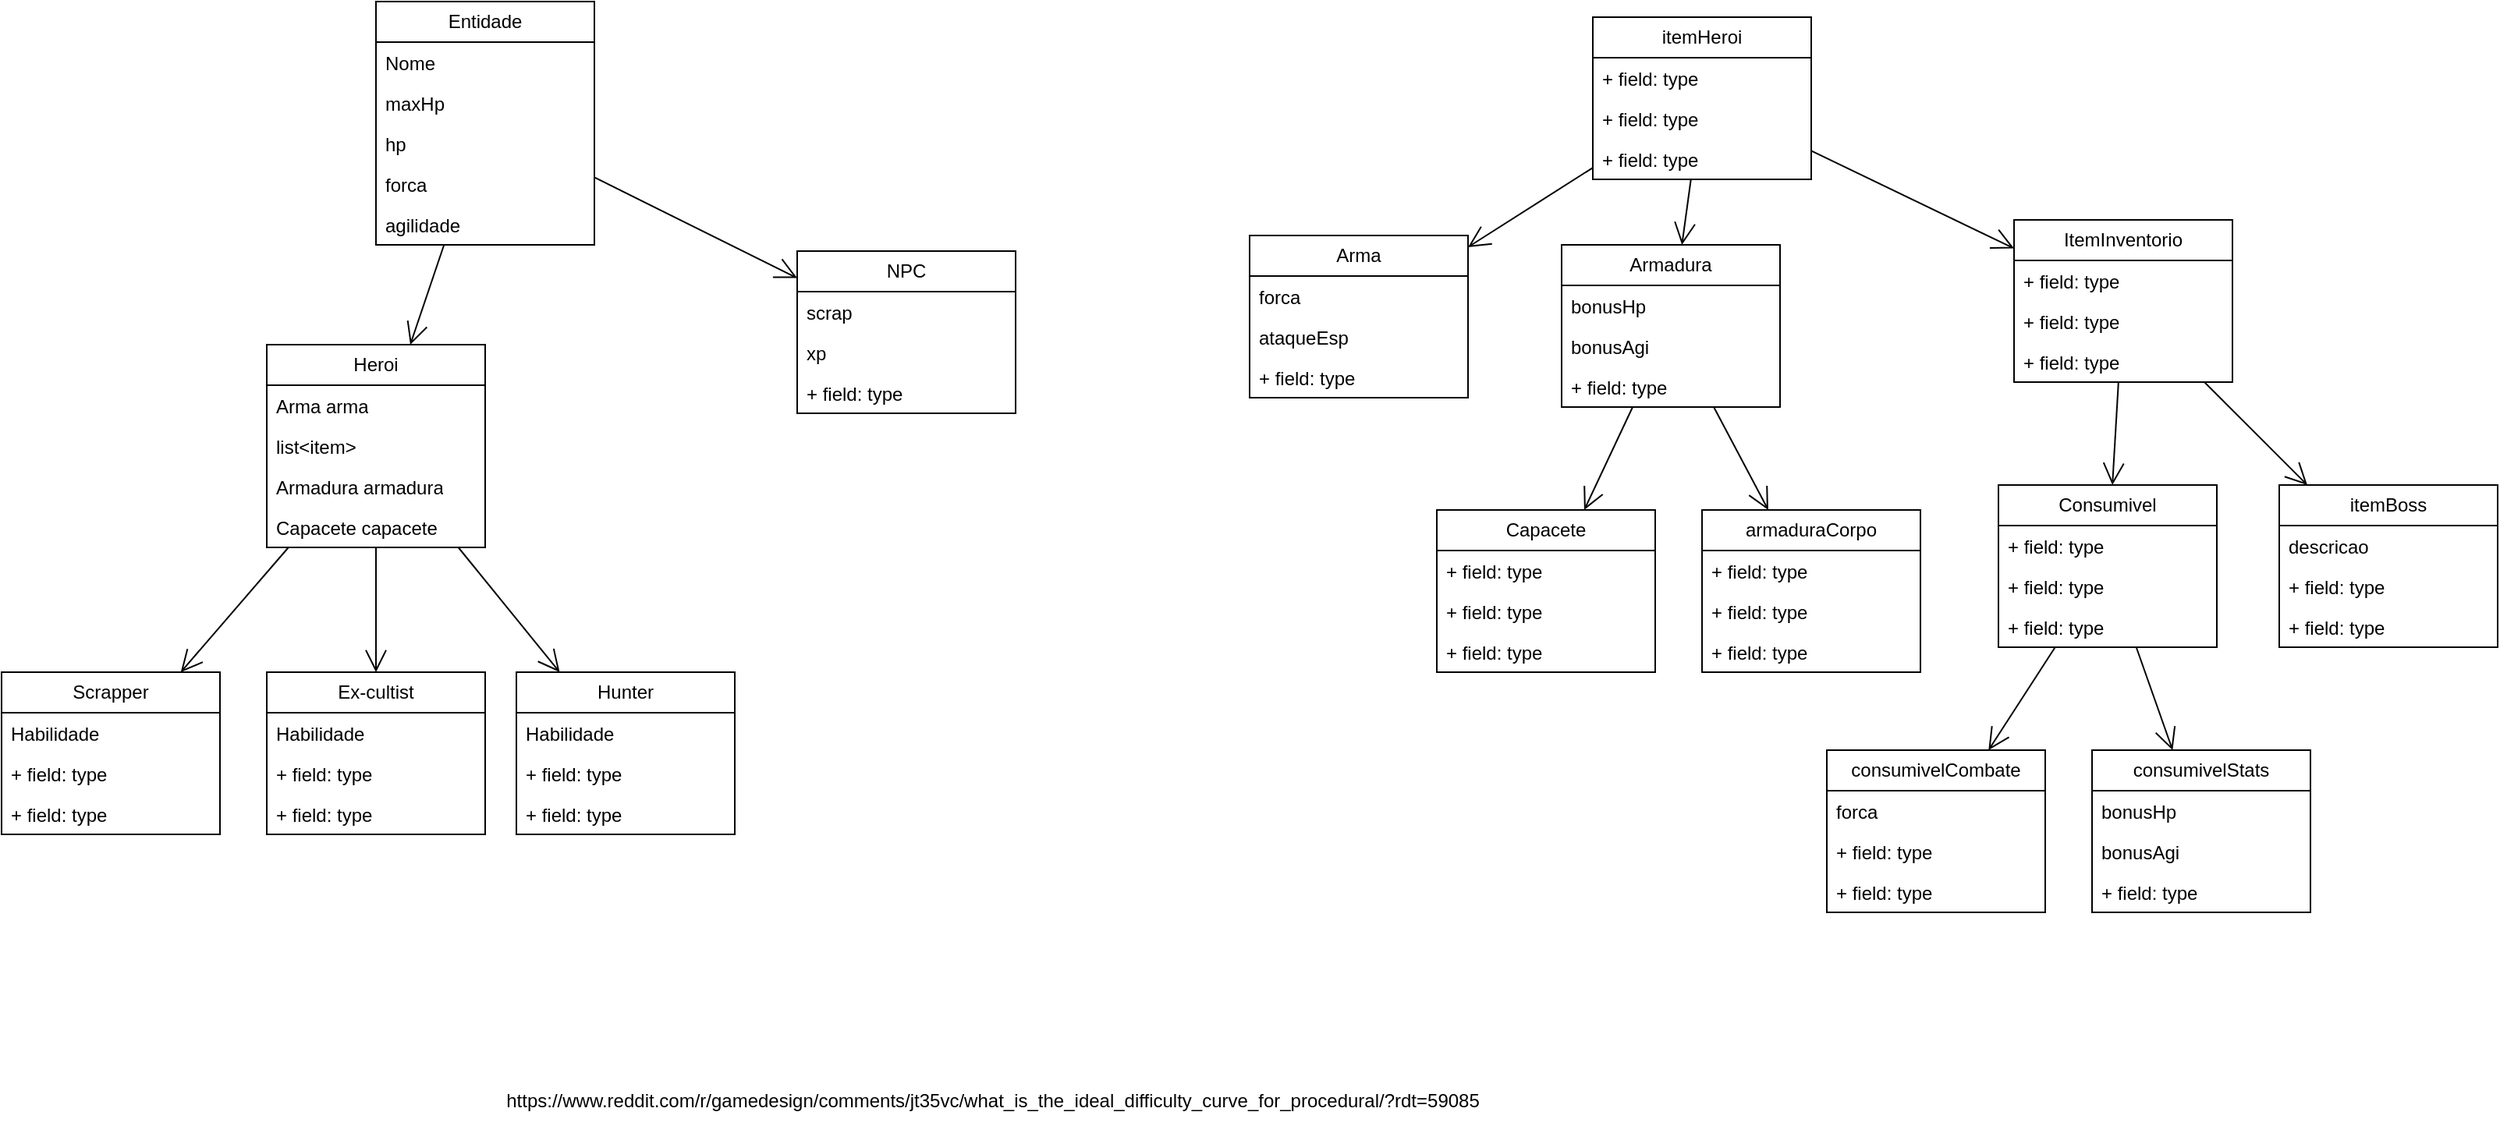 <mxfile version="26.0.7">
  <diagram name="Page-1" id="Ks4hUjTOmoQuLoW8zNVV">
    <mxGraphModel dx="1886" dy="828" grid="1" gridSize="10" guides="1" tooltips="1" connect="1" arrows="1" fold="1" page="1" pageScale="1" pageWidth="827" pageHeight="1169" math="0" shadow="0">
      <root>
        <mxCell id="0" />
        <mxCell id="1" parent="0" />
        <mxCell id="yv2bnirGz5RgoXfBu01a-6" value="Entidade" style="swimlane;fontStyle=0;childLayout=stackLayout;horizontal=1;startSize=26;fillColor=none;horizontalStack=0;resizeParent=1;resizeParentMax=0;resizeLast=0;collapsible=1;marginBottom=0;whiteSpace=wrap;html=1;" vertex="1" parent="1">
          <mxGeometry x="280" y="30" width="140" height="156" as="geometry" />
        </mxCell>
        <mxCell id="yv2bnirGz5RgoXfBu01a-7" value="Nome" style="text;strokeColor=none;fillColor=none;align=left;verticalAlign=top;spacingLeft=4;spacingRight=4;overflow=hidden;rotatable=0;points=[[0,0.5],[1,0.5]];portConstraint=eastwest;whiteSpace=wrap;html=1;" vertex="1" parent="yv2bnirGz5RgoXfBu01a-6">
          <mxGeometry y="26" width="140" height="26" as="geometry" />
        </mxCell>
        <mxCell id="yv2bnirGz5RgoXfBu01a-8" value="maxHp" style="text;strokeColor=none;fillColor=none;align=left;verticalAlign=top;spacingLeft=4;spacingRight=4;overflow=hidden;rotatable=0;points=[[0,0.5],[1,0.5]];portConstraint=eastwest;whiteSpace=wrap;html=1;" vertex="1" parent="yv2bnirGz5RgoXfBu01a-6">
          <mxGeometry y="52" width="140" height="26" as="geometry" />
        </mxCell>
        <mxCell id="yv2bnirGz5RgoXfBu01a-9" value="hp" style="text;strokeColor=none;fillColor=none;align=left;verticalAlign=top;spacingLeft=4;spacingRight=4;overflow=hidden;rotatable=0;points=[[0,0.5],[1,0.5]];portConstraint=eastwest;whiteSpace=wrap;html=1;" vertex="1" parent="yv2bnirGz5RgoXfBu01a-6">
          <mxGeometry y="78" width="140" height="26" as="geometry" />
        </mxCell>
        <mxCell id="yv2bnirGz5RgoXfBu01a-36" value="forca" style="text;strokeColor=none;fillColor=none;align=left;verticalAlign=top;spacingLeft=4;spacingRight=4;overflow=hidden;rotatable=0;points=[[0,0.5],[1,0.5]];portConstraint=eastwest;whiteSpace=wrap;html=1;" vertex="1" parent="yv2bnirGz5RgoXfBu01a-6">
          <mxGeometry y="104" width="140" height="26" as="geometry" />
        </mxCell>
        <mxCell id="yv2bnirGz5RgoXfBu01a-37" value="agilidade" style="text;strokeColor=none;fillColor=none;align=left;verticalAlign=top;spacingLeft=4;spacingRight=4;overflow=hidden;rotatable=0;points=[[0,0.5],[1,0.5]];portConstraint=eastwest;whiteSpace=wrap;html=1;" vertex="1" parent="yv2bnirGz5RgoXfBu01a-6">
          <mxGeometry y="130" width="140" height="26" as="geometry" />
        </mxCell>
        <mxCell id="yv2bnirGz5RgoXfBu01a-10" value="Heroi" style="swimlane;fontStyle=0;childLayout=stackLayout;horizontal=1;startSize=26;fillColor=none;horizontalStack=0;resizeParent=1;resizeParentMax=0;resizeLast=0;collapsible=1;marginBottom=0;whiteSpace=wrap;html=1;" vertex="1" parent="1">
          <mxGeometry x="210" y="250" width="140" height="130" as="geometry" />
        </mxCell>
        <mxCell id="yv2bnirGz5RgoXfBu01a-11" value="Arma arma" style="text;strokeColor=none;fillColor=none;align=left;verticalAlign=top;spacingLeft=4;spacingRight=4;overflow=hidden;rotatable=0;points=[[0,0.5],[1,0.5]];portConstraint=eastwest;whiteSpace=wrap;html=1;" vertex="1" parent="yv2bnirGz5RgoXfBu01a-10">
          <mxGeometry y="26" width="140" height="26" as="geometry" />
        </mxCell>
        <mxCell id="yv2bnirGz5RgoXfBu01a-12" value="list&amp;lt;item&amp;gt;" style="text;strokeColor=none;fillColor=none;align=left;verticalAlign=top;spacingLeft=4;spacingRight=4;overflow=hidden;rotatable=0;points=[[0,0.5],[1,0.5]];portConstraint=eastwest;whiteSpace=wrap;html=1;" vertex="1" parent="yv2bnirGz5RgoXfBu01a-10">
          <mxGeometry y="52" width="140" height="26" as="geometry" />
        </mxCell>
        <mxCell id="yv2bnirGz5RgoXfBu01a-13" value="Armadura armadura" style="text;strokeColor=none;fillColor=none;align=left;verticalAlign=top;spacingLeft=4;spacingRight=4;overflow=hidden;rotatable=0;points=[[0,0.5],[1,0.5]];portConstraint=eastwest;whiteSpace=wrap;html=1;" vertex="1" parent="yv2bnirGz5RgoXfBu01a-10">
          <mxGeometry y="78" width="140" height="26" as="geometry" />
        </mxCell>
        <mxCell id="yv2bnirGz5RgoXfBu01a-42" value="Capacete capacete" style="text;strokeColor=none;fillColor=none;align=left;verticalAlign=top;spacingLeft=4;spacingRight=4;overflow=hidden;rotatable=0;points=[[0,0.5],[1,0.5]];portConstraint=eastwest;whiteSpace=wrap;html=1;" vertex="1" parent="yv2bnirGz5RgoXfBu01a-10">
          <mxGeometry y="104" width="140" height="26" as="geometry" />
        </mxCell>
        <mxCell id="yv2bnirGz5RgoXfBu01a-14" value="NPC" style="swimlane;fontStyle=0;childLayout=stackLayout;horizontal=1;startSize=26;fillColor=none;horizontalStack=0;resizeParent=1;resizeParentMax=0;resizeLast=0;collapsible=1;marginBottom=0;whiteSpace=wrap;html=1;" vertex="1" parent="1">
          <mxGeometry x="550" y="190" width="140" height="104" as="geometry" />
        </mxCell>
        <mxCell id="yv2bnirGz5RgoXfBu01a-15" value="scrap" style="text;strokeColor=none;fillColor=none;align=left;verticalAlign=top;spacingLeft=4;spacingRight=4;overflow=hidden;rotatable=0;points=[[0,0.5],[1,0.5]];portConstraint=eastwest;whiteSpace=wrap;html=1;" vertex="1" parent="yv2bnirGz5RgoXfBu01a-14">
          <mxGeometry y="26" width="140" height="26" as="geometry" />
        </mxCell>
        <mxCell id="yv2bnirGz5RgoXfBu01a-16" value="xp" style="text;strokeColor=none;fillColor=none;align=left;verticalAlign=top;spacingLeft=4;spacingRight=4;overflow=hidden;rotatable=0;points=[[0,0.5],[1,0.5]];portConstraint=eastwest;whiteSpace=wrap;html=1;" vertex="1" parent="yv2bnirGz5RgoXfBu01a-14">
          <mxGeometry y="52" width="140" height="26" as="geometry" />
        </mxCell>
        <mxCell id="yv2bnirGz5RgoXfBu01a-17" value="+ field: type" style="text;strokeColor=none;fillColor=none;align=left;verticalAlign=top;spacingLeft=4;spacingRight=4;overflow=hidden;rotatable=0;points=[[0,0.5],[1,0.5]];portConstraint=eastwest;whiteSpace=wrap;html=1;" vertex="1" parent="yv2bnirGz5RgoXfBu01a-14">
          <mxGeometry y="78" width="140" height="26" as="geometry" />
        </mxCell>
        <mxCell id="yv2bnirGz5RgoXfBu01a-19" value="" style="endArrow=open;endFill=1;endSize=12;html=1;rounded=0;" edge="1" parent="1" source="yv2bnirGz5RgoXfBu01a-6" target="yv2bnirGz5RgoXfBu01a-10">
          <mxGeometry width="160" relative="1" as="geometry">
            <mxPoint x="330" y="380" as="sourcePoint" />
            <mxPoint x="490" y="380" as="targetPoint" />
          </mxGeometry>
        </mxCell>
        <mxCell id="yv2bnirGz5RgoXfBu01a-20" value="" style="endArrow=open;endFill=1;endSize=12;html=1;rounded=0;" edge="1" parent="1" source="yv2bnirGz5RgoXfBu01a-6" target="yv2bnirGz5RgoXfBu01a-14">
          <mxGeometry width="160" relative="1" as="geometry">
            <mxPoint x="309" y="154" as="sourcePoint" />
            <mxPoint x="235" y="240" as="targetPoint" />
          </mxGeometry>
        </mxCell>
        <mxCell id="yv2bnirGz5RgoXfBu01a-21" value="Scrapper" style="swimlane;fontStyle=0;childLayout=stackLayout;horizontal=1;startSize=26;fillColor=none;horizontalStack=0;resizeParent=1;resizeParentMax=0;resizeLast=0;collapsible=1;marginBottom=0;whiteSpace=wrap;html=1;" vertex="1" parent="1">
          <mxGeometry x="40" y="460" width="140" height="104" as="geometry" />
        </mxCell>
        <mxCell id="yv2bnirGz5RgoXfBu01a-22" value="Habilidade" style="text;strokeColor=none;fillColor=none;align=left;verticalAlign=top;spacingLeft=4;spacingRight=4;overflow=hidden;rotatable=0;points=[[0,0.5],[1,0.5]];portConstraint=eastwest;whiteSpace=wrap;html=1;" vertex="1" parent="yv2bnirGz5RgoXfBu01a-21">
          <mxGeometry y="26" width="140" height="26" as="geometry" />
        </mxCell>
        <mxCell id="yv2bnirGz5RgoXfBu01a-23" value="+ field: type" style="text;strokeColor=none;fillColor=none;align=left;verticalAlign=top;spacingLeft=4;spacingRight=4;overflow=hidden;rotatable=0;points=[[0,0.5],[1,0.5]];portConstraint=eastwest;whiteSpace=wrap;html=1;" vertex="1" parent="yv2bnirGz5RgoXfBu01a-21">
          <mxGeometry y="52" width="140" height="26" as="geometry" />
        </mxCell>
        <mxCell id="yv2bnirGz5RgoXfBu01a-24" value="+ field: type" style="text;strokeColor=none;fillColor=none;align=left;verticalAlign=top;spacingLeft=4;spacingRight=4;overflow=hidden;rotatable=0;points=[[0,0.5],[1,0.5]];portConstraint=eastwest;whiteSpace=wrap;html=1;" vertex="1" parent="yv2bnirGz5RgoXfBu01a-21">
          <mxGeometry y="78" width="140" height="26" as="geometry" />
        </mxCell>
        <mxCell id="yv2bnirGz5RgoXfBu01a-25" value="Ex-cultist" style="swimlane;fontStyle=0;childLayout=stackLayout;horizontal=1;startSize=26;fillColor=none;horizontalStack=0;resizeParent=1;resizeParentMax=0;resizeLast=0;collapsible=1;marginBottom=0;whiteSpace=wrap;html=1;" vertex="1" parent="1">
          <mxGeometry x="210" y="460" width="140" height="104" as="geometry" />
        </mxCell>
        <mxCell id="yv2bnirGz5RgoXfBu01a-26" value="Habilidade" style="text;strokeColor=none;fillColor=none;align=left;verticalAlign=top;spacingLeft=4;spacingRight=4;overflow=hidden;rotatable=0;points=[[0,0.5],[1,0.5]];portConstraint=eastwest;whiteSpace=wrap;html=1;" vertex="1" parent="yv2bnirGz5RgoXfBu01a-25">
          <mxGeometry y="26" width="140" height="26" as="geometry" />
        </mxCell>
        <mxCell id="yv2bnirGz5RgoXfBu01a-27" value="+ field: type" style="text;strokeColor=none;fillColor=none;align=left;verticalAlign=top;spacingLeft=4;spacingRight=4;overflow=hidden;rotatable=0;points=[[0,0.5],[1,0.5]];portConstraint=eastwest;whiteSpace=wrap;html=1;" vertex="1" parent="yv2bnirGz5RgoXfBu01a-25">
          <mxGeometry y="52" width="140" height="26" as="geometry" />
        </mxCell>
        <mxCell id="yv2bnirGz5RgoXfBu01a-28" value="+ field: type" style="text;strokeColor=none;fillColor=none;align=left;verticalAlign=top;spacingLeft=4;spacingRight=4;overflow=hidden;rotatable=0;points=[[0,0.5],[1,0.5]];portConstraint=eastwest;whiteSpace=wrap;html=1;" vertex="1" parent="yv2bnirGz5RgoXfBu01a-25">
          <mxGeometry y="78" width="140" height="26" as="geometry" />
        </mxCell>
        <mxCell id="yv2bnirGz5RgoXfBu01a-29" value="Hunter" style="swimlane;fontStyle=0;childLayout=stackLayout;horizontal=1;startSize=26;fillColor=none;horizontalStack=0;resizeParent=1;resizeParentMax=0;resizeLast=0;collapsible=1;marginBottom=0;whiteSpace=wrap;html=1;" vertex="1" parent="1">
          <mxGeometry x="370" y="460" width="140" height="104" as="geometry" />
        </mxCell>
        <mxCell id="yv2bnirGz5RgoXfBu01a-30" value="Habilidade" style="text;strokeColor=none;fillColor=none;align=left;verticalAlign=top;spacingLeft=4;spacingRight=4;overflow=hidden;rotatable=0;points=[[0,0.5],[1,0.5]];portConstraint=eastwest;whiteSpace=wrap;html=1;" vertex="1" parent="yv2bnirGz5RgoXfBu01a-29">
          <mxGeometry y="26" width="140" height="26" as="geometry" />
        </mxCell>
        <mxCell id="yv2bnirGz5RgoXfBu01a-31" value="+ field: type" style="text;strokeColor=none;fillColor=none;align=left;verticalAlign=top;spacingLeft=4;spacingRight=4;overflow=hidden;rotatable=0;points=[[0,0.5],[1,0.5]];portConstraint=eastwest;whiteSpace=wrap;html=1;" vertex="1" parent="yv2bnirGz5RgoXfBu01a-29">
          <mxGeometry y="52" width="140" height="26" as="geometry" />
        </mxCell>
        <mxCell id="yv2bnirGz5RgoXfBu01a-32" value="+ field: type" style="text;strokeColor=none;fillColor=none;align=left;verticalAlign=top;spacingLeft=4;spacingRight=4;overflow=hidden;rotatable=0;points=[[0,0.5],[1,0.5]];portConstraint=eastwest;whiteSpace=wrap;html=1;" vertex="1" parent="yv2bnirGz5RgoXfBu01a-29">
          <mxGeometry y="78" width="140" height="26" as="geometry" />
        </mxCell>
        <mxCell id="yv2bnirGz5RgoXfBu01a-33" value="" style="endArrow=open;endFill=1;endSize=12;html=1;rounded=0;" edge="1" parent="1" source="yv2bnirGz5RgoXfBu01a-10" target="yv2bnirGz5RgoXfBu01a-21">
          <mxGeometry width="160" relative="1" as="geometry">
            <mxPoint x="100" y="390" as="sourcePoint" />
            <mxPoint x="260" y="390" as="targetPoint" />
          </mxGeometry>
        </mxCell>
        <mxCell id="yv2bnirGz5RgoXfBu01a-34" value="" style="endArrow=open;endFill=1;endSize=12;html=1;rounded=0;" edge="1" parent="1" source="yv2bnirGz5RgoXfBu01a-10" target="yv2bnirGz5RgoXfBu01a-25">
          <mxGeometry width="160" relative="1" as="geometry">
            <mxPoint x="430" y="250" as="sourcePoint" />
            <mxPoint x="240" y="330" as="targetPoint" />
          </mxGeometry>
        </mxCell>
        <mxCell id="yv2bnirGz5RgoXfBu01a-35" value="" style="endArrow=open;endFill=1;endSize=12;html=1;rounded=0;" edge="1" parent="1" source="yv2bnirGz5RgoXfBu01a-10" target="yv2bnirGz5RgoXfBu01a-29">
          <mxGeometry width="160" relative="1" as="geometry">
            <mxPoint x="420" y="670" as="sourcePoint" />
            <mxPoint x="580" y="670" as="targetPoint" />
          </mxGeometry>
        </mxCell>
        <mxCell id="yv2bnirGz5RgoXfBu01a-43" value="itemHeroi" style="swimlane;fontStyle=0;childLayout=stackLayout;horizontal=1;startSize=26;fillColor=none;horizontalStack=0;resizeParent=1;resizeParentMax=0;resizeLast=0;collapsible=1;marginBottom=0;whiteSpace=wrap;html=1;" vertex="1" parent="1">
          <mxGeometry x="1060" y="40" width="140" height="104" as="geometry" />
        </mxCell>
        <mxCell id="yv2bnirGz5RgoXfBu01a-44" value="+ field: type" style="text;strokeColor=none;fillColor=none;align=left;verticalAlign=top;spacingLeft=4;spacingRight=4;overflow=hidden;rotatable=0;points=[[0,0.5],[1,0.5]];portConstraint=eastwest;whiteSpace=wrap;html=1;" vertex="1" parent="yv2bnirGz5RgoXfBu01a-43">
          <mxGeometry y="26" width="140" height="26" as="geometry" />
        </mxCell>
        <mxCell id="yv2bnirGz5RgoXfBu01a-45" value="+ field: type" style="text;strokeColor=none;fillColor=none;align=left;verticalAlign=top;spacingLeft=4;spacingRight=4;overflow=hidden;rotatable=0;points=[[0,0.5],[1,0.5]];portConstraint=eastwest;whiteSpace=wrap;html=1;" vertex="1" parent="yv2bnirGz5RgoXfBu01a-43">
          <mxGeometry y="52" width="140" height="26" as="geometry" />
        </mxCell>
        <mxCell id="yv2bnirGz5RgoXfBu01a-46" value="+ field: type" style="text;strokeColor=none;fillColor=none;align=left;verticalAlign=top;spacingLeft=4;spacingRight=4;overflow=hidden;rotatable=0;points=[[0,0.5],[1,0.5]];portConstraint=eastwest;whiteSpace=wrap;html=1;" vertex="1" parent="yv2bnirGz5RgoXfBu01a-43">
          <mxGeometry y="78" width="140" height="26" as="geometry" />
        </mxCell>
        <mxCell id="yv2bnirGz5RgoXfBu01a-47" value="Arma" style="swimlane;fontStyle=0;childLayout=stackLayout;horizontal=1;startSize=26;fillColor=none;horizontalStack=0;resizeParent=1;resizeParentMax=0;resizeLast=0;collapsible=1;marginBottom=0;whiteSpace=wrap;html=1;" vertex="1" parent="1">
          <mxGeometry x="840" y="180" width="140" height="104" as="geometry" />
        </mxCell>
        <mxCell id="yv2bnirGz5RgoXfBu01a-48" value="forca" style="text;strokeColor=none;fillColor=none;align=left;verticalAlign=top;spacingLeft=4;spacingRight=4;overflow=hidden;rotatable=0;points=[[0,0.5],[1,0.5]];portConstraint=eastwest;whiteSpace=wrap;html=1;" vertex="1" parent="yv2bnirGz5RgoXfBu01a-47">
          <mxGeometry y="26" width="140" height="26" as="geometry" />
        </mxCell>
        <mxCell id="yv2bnirGz5RgoXfBu01a-49" value="ataqueEsp" style="text;strokeColor=none;fillColor=none;align=left;verticalAlign=top;spacingLeft=4;spacingRight=4;overflow=hidden;rotatable=0;points=[[0,0.5],[1,0.5]];portConstraint=eastwest;whiteSpace=wrap;html=1;" vertex="1" parent="yv2bnirGz5RgoXfBu01a-47">
          <mxGeometry y="52" width="140" height="26" as="geometry" />
        </mxCell>
        <mxCell id="yv2bnirGz5RgoXfBu01a-50" value="+ field: type" style="text;strokeColor=none;fillColor=none;align=left;verticalAlign=top;spacingLeft=4;spacingRight=4;overflow=hidden;rotatable=0;points=[[0,0.5],[1,0.5]];portConstraint=eastwest;whiteSpace=wrap;html=1;" vertex="1" parent="yv2bnirGz5RgoXfBu01a-47">
          <mxGeometry y="78" width="140" height="26" as="geometry" />
        </mxCell>
        <mxCell id="yv2bnirGz5RgoXfBu01a-51" value="Armadura" style="swimlane;fontStyle=0;childLayout=stackLayout;horizontal=1;startSize=26;fillColor=none;horizontalStack=0;resizeParent=1;resizeParentMax=0;resizeLast=0;collapsible=1;marginBottom=0;whiteSpace=wrap;html=1;" vertex="1" parent="1">
          <mxGeometry x="1040" y="186" width="140" height="104" as="geometry" />
        </mxCell>
        <mxCell id="yv2bnirGz5RgoXfBu01a-52" value="bonusHp" style="text;strokeColor=none;fillColor=none;align=left;verticalAlign=top;spacingLeft=4;spacingRight=4;overflow=hidden;rotatable=0;points=[[0,0.5],[1,0.5]];portConstraint=eastwest;whiteSpace=wrap;html=1;" vertex="1" parent="yv2bnirGz5RgoXfBu01a-51">
          <mxGeometry y="26" width="140" height="26" as="geometry" />
        </mxCell>
        <mxCell id="yv2bnirGz5RgoXfBu01a-53" value="bonusAgi" style="text;strokeColor=none;fillColor=none;align=left;verticalAlign=top;spacingLeft=4;spacingRight=4;overflow=hidden;rotatable=0;points=[[0,0.5],[1,0.5]];portConstraint=eastwest;whiteSpace=wrap;html=1;" vertex="1" parent="yv2bnirGz5RgoXfBu01a-51">
          <mxGeometry y="52" width="140" height="26" as="geometry" />
        </mxCell>
        <mxCell id="yv2bnirGz5RgoXfBu01a-54" value="+ field: type" style="text;strokeColor=none;fillColor=none;align=left;verticalAlign=top;spacingLeft=4;spacingRight=4;overflow=hidden;rotatable=0;points=[[0,0.5],[1,0.5]];portConstraint=eastwest;whiteSpace=wrap;html=1;" vertex="1" parent="yv2bnirGz5RgoXfBu01a-51">
          <mxGeometry y="78" width="140" height="26" as="geometry" />
        </mxCell>
        <mxCell id="yv2bnirGz5RgoXfBu01a-55" value="Capacete" style="swimlane;fontStyle=0;childLayout=stackLayout;horizontal=1;startSize=26;fillColor=none;horizontalStack=0;resizeParent=1;resizeParentMax=0;resizeLast=0;collapsible=1;marginBottom=0;whiteSpace=wrap;html=1;" vertex="1" parent="1">
          <mxGeometry x="960" y="356" width="140" height="104" as="geometry" />
        </mxCell>
        <mxCell id="yv2bnirGz5RgoXfBu01a-56" value="+ field: type" style="text;strokeColor=none;fillColor=none;align=left;verticalAlign=top;spacingLeft=4;spacingRight=4;overflow=hidden;rotatable=0;points=[[0,0.5],[1,0.5]];portConstraint=eastwest;whiteSpace=wrap;html=1;" vertex="1" parent="yv2bnirGz5RgoXfBu01a-55">
          <mxGeometry y="26" width="140" height="26" as="geometry" />
        </mxCell>
        <mxCell id="yv2bnirGz5RgoXfBu01a-57" value="+ field: type" style="text;strokeColor=none;fillColor=none;align=left;verticalAlign=top;spacingLeft=4;spacingRight=4;overflow=hidden;rotatable=0;points=[[0,0.5],[1,0.5]];portConstraint=eastwest;whiteSpace=wrap;html=1;" vertex="1" parent="yv2bnirGz5RgoXfBu01a-55">
          <mxGeometry y="52" width="140" height="26" as="geometry" />
        </mxCell>
        <mxCell id="yv2bnirGz5RgoXfBu01a-58" value="+ field: type" style="text;strokeColor=none;fillColor=none;align=left;verticalAlign=top;spacingLeft=4;spacingRight=4;overflow=hidden;rotatable=0;points=[[0,0.5],[1,0.5]];portConstraint=eastwest;whiteSpace=wrap;html=1;" vertex="1" parent="yv2bnirGz5RgoXfBu01a-55">
          <mxGeometry y="78" width="140" height="26" as="geometry" />
        </mxCell>
        <mxCell id="yv2bnirGz5RgoXfBu01a-59" value="armaduraCorpo" style="swimlane;fontStyle=0;childLayout=stackLayout;horizontal=1;startSize=26;fillColor=none;horizontalStack=0;resizeParent=1;resizeParentMax=0;resizeLast=0;collapsible=1;marginBottom=0;whiteSpace=wrap;html=1;" vertex="1" parent="1">
          <mxGeometry x="1130" y="356" width="140" height="104" as="geometry" />
        </mxCell>
        <mxCell id="yv2bnirGz5RgoXfBu01a-60" value="+ field: type" style="text;strokeColor=none;fillColor=none;align=left;verticalAlign=top;spacingLeft=4;spacingRight=4;overflow=hidden;rotatable=0;points=[[0,0.5],[1,0.5]];portConstraint=eastwest;whiteSpace=wrap;html=1;" vertex="1" parent="yv2bnirGz5RgoXfBu01a-59">
          <mxGeometry y="26" width="140" height="26" as="geometry" />
        </mxCell>
        <mxCell id="yv2bnirGz5RgoXfBu01a-61" value="+ field: type" style="text;strokeColor=none;fillColor=none;align=left;verticalAlign=top;spacingLeft=4;spacingRight=4;overflow=hidden;rotatable=0;points=[[0,0.5],[1,0.5]];portConstraint=eastwest;whiteSpace=wrap;html=1;" vertex="1" parent="yv2bnirGz5RgoXfBu01a-59">
          <mxGeometry y="52" width="140" height="26" as="geometry" />
        </mxCell>
        <mxCell id="yv2bnirGz5RgoXfBu01a-62" value="+ field: type" style="text;strokeColor=none;fillColor=none;align=left;verticalAlign=top;spacingLeft=4;spacingRight=4;overflow=hidden;rotatable=0;points=[[0,0.5],[1,0.5]];portConstraint=eastwest;whiteSpace=wrap;html=1;" vertex="1" parent="yv2bnirGz5RgoXfBu01a-59">
          <mxGeometry y="78" width="140" height="26" as="geometry" />
        </mxCell>
        <mxCell id="yv2bnirGz5RgoXfBu01a-63" value="ItemInventorio" style="swimlane;fontStyle=0;childLayout=stackLayout;horizontal=1;startSize=26;fillColor=none;horizontalStack=0;resizeParent=1;resizeParentMax=0;resizeLast=0;collapsible=1;marginBottom=0;whiteSpace=wrap;html=1;" vertex="1" parent="1">
          <mxGeometry x="1330" y="170" width="140" height="104" as="geometry" />
        </mxCell>
        <mxCell id="yv2bnirGz5RgoXfBu01a-64" value="+ field: type" style="text;strokeColor=none;fillColor=none;align=left;verticalAlign=top;spacingLeft=4;spacingRight=4;overflow=hidden;rotatable=0;points=[[0,0.5],[1,0.5]];portConstraint=eastwest;whiteSpace=wrap;html=1;" vertex="1" parent="yv2bnirGz5RgoXfBu01a-63">
          <mxGeometry y="26" width="140" height="26" as="geometry" />
        </mxCell>
        <mxCell id="yv2bnirGz5RgoXfBu01a-65" value="+ field: type" style="text;strokeColor=none;fillColor=none;align=left;verticalAlign=top;spacingLeft=4;spacingRight=4;overflow=hidden;rotatable=0;points=[[0,0.5],[1,0.5]];portConstraint=eastwest;whiteSpace=wrap;html=1;" vertex="1" parent="yv2bnirGz5RgoXfBu01a-63">
          <mxGeometry y="52" width="140" height="26" as="geometry" />
        </mxCell>
        <mxCell id="yv2bnirGz5RgoXfBu01a-66" value="+ field: type" style="text;strokeColor=none;fillColor=none;align=left;verticalAlign=top;spacingLeft=4;spacingRight=4;overflow=hidden;rotatable=0;points=[[0,0.5],[1,0.5]];portConstraint=eastwest;whiteSpace=wrap;html=1;" vertex="1" parent="yv2bnirGz5RgoXfBu01a-63">
          <mxGeometry y="78" width="140" height="26" as="geometry" />
        </mxCell>
        <mxCell id="yv2bnirGz5RgoXfBu01a-67" value="Consumivel" style="swimlane;fontStyle=0;childLayout=stackLayout;horizontal=1;startSize=26;fillColor=none;horizontalStack=0;resizeParent=1;resizeParentMax=0;resizeLast=0;collapsible=1;marginBottom=0;whiteSpace=wrap;html=1;" vertex="1" parent="1">
          <mxGeometry x="1320" y="340" width="140" height="104" as="geometry" />
        </mxCell>
        <mxCell id="yv2bnirGz5RgoXfBu01a-68" value="+ field: type" style="text;strokeColor=none;fillColor=none;align=left;verticalAlign=top;spacingLeft=4;spacingRight=4;overflow=hidden;rotatable=0;points=[[0,0.5],[1,0.5]];portConstraint=eastwest;whiteSpace=wrap;html=1;" vertex="1" parent="yv2bnirGz5RgoXfBu01a-67">
          <mxGeometry y="26" width="140" height="26" as="geometry" />
        </mxCell>
        <mxCell id="yv2bnirGz5RgoXfBu01a-69" value="+ field: type" style="text;strokeColor=none;fillColor=none;align=left;verticalAlign=top;spacingLeft=4;spacingRight=4;overflow=hidden;rotatable=0;points=[[0,0.5],[1,0.5]];portConstraint=eastwest;whiteSpace=wrap;html=1;" vertex="1" parent="yv2bnirGz5RgoXfBu01a-67">
          <mxGeometry y="52" width="140" height="26" as="geometry" />
        </mxCell>
        <mxCell id="yv2bnirGz5RgoXfBu01a-70" value="+ field: type" style="text;strokeColor=none;fillColor=none;align=left;verticalAlign=top;spacingLeft=4;spacingRight=4;overflow=hidden;rotatable=0;points=[[0,0.5],[1,0.5]];portConstraint=eastwest;whiteSpace=wrap;html=1;" vertex="1" parent="yv2bnirGz5RgoXfBu01a-67">
          <mxGeometry y="78" width="140" height="26" as="geometry" />
        </mxCell>
        <mxCell id="yv2bnirGz5RgoXfBu01a-71" value="itemBoss" style="swimlane;fontStyle=0;childLayout=stackLayout;horizontal=1;startSize=26;fillColor=none;horizontalStack=0;resizeParent=1;resizeParentMax=0;resizeLast=0;collapsible=1;marginBottom=0;whiteSpace=wrap;html=1;" vertex="1" parent="1">
          <mxGeometry x="1500" y="340" width="140" height="104" as="geometry" />
        </mxCell>
        <mxCell id="yv2bnirGz5RgoXfBu01a-72" value="descricao" style="text;strokeColor=none;fillColor=none;align=left;verticalAlign=top;spacingLeft=4;spacingRight=4;overflow=hidden;rotatable=0;points=[[0,0.5],[1,0.5]];portConstraint=eastwest;whiteSpace=wrap;html=1;" vertex="1" parent="yv2bnirGz5RgoXfBu01a-71">
          <mxGeometry y="26" width="140" height="26" as="geometry" />
        </mxCell>
        <mxCell id="yv2bnirGz5RgoXfBu01a-73" value="+ field: type" style="text;strokeColor=none;fillColor=none;align=left;verticalAlign=top;spacingLeft=4;spacingRight=4;overflow=hidden;rotatable=0;points=[[0,0.5],[1,0.5]];portConstraint=eastwest;whiteSpace=wrap;html=1;" vertex="1" parent="yv2bnirGz5RgoXfBu01a-71">
          <mxGeometry y="52" width="140" height="26" as="geometry" />
        </mxCell>
        <mxCell id="yv2bnirGz5RgoXfBu01a-74" value="+ field: type" style="text;strokeColor=none;fillColor=none;align=left;verticalAlign=top;spacingLeft=4;spacingRight=4;overflow=hidden;rotatable=0;points=[[0,0.5],[1,0.5]];portConstraint=eastwest;whiteSpace=wrap;html=1;" vertex="1" parent="yv2bnirGz5RgoXfBu01a-71">
          <mxGeometry y="78" width="140" height="26" as="geometry" />
        </mxCell>
        <mxCell id="yv2bnirGz5RgoXfBu01a-75" value="consumivelCombate" style="swimlane;fontStyle=0;childLayout=stackLayout;horizontal=1;startSize=26;fillColor=none;horizontalStack=0;resizeParent=1;resizeParentMax=0;resizeLast=0;collapsible=1;marginBottom=0;whiteSpace=wrap;html=1;" vertex="1" parent="1">
          <mxGeometry x="1210" y="510" width="140" height="104" as="geometry" />
        </mxCell>
        <mxCell id="yv2bnirGz5RgoXfBu01a-76" value="forca" style="text;strokeColor=none;fillColor=none;align=left;verticalAlign=top;spacingLeft=4;spacingRight=4;overflow=hidden;rotatable=0;points=[[0,0.5],[1,0.5]];portConstraint=eastwest;whiteSpace=wrap;html=1;" vertex="1" parent="yv2bnirGz5RgoXfBu01a-75">
          <mxGeometry y="26" width="140" height="26" as="geometry" />
        </mxCell>
        <mxCell id="yv2bnirGz5RgoXfBu01a-77" value="+ field: type" style="text;strokeColor=none;fillColor=none;align=left;verticalAlign=top;spacingLeft=4;spacingRight=4;overflow=hidden;rotatable=0;points=[[0,0.5],[1,0.5]];portConstraint=eastwest;whiteSpace=wrap;html=1;" vertex="1" parent="yv2bnirGz5RgoXfBu01a-75">
          <mxGeometry y="52" width="140" height="26" as="geometry" />
        </mxCell>
        <mxCell id="yv2bnirGz5RgoXfBu01a-78" value="+ field: type" style="text;strokeColor=none;fillColor=none;align=left;verticalAlign=top;spacingLeft=4;spacingRight=4;overflow=hidden;rotatable=0;points=[[0,0.5],[1,0.5]];portConstraint=eastwest;whiteSpace=wrap;html=1;" vertex="1" parent="yv2bnirGz5RgoXfBu01a-75">
          <mxGeometry y="78" width="140" height="26" as="geometry" />
        </mxCell>
        <mxCell id="yv2bnirGz5RgoXfBu01a-79" value="consumivelStats" style="swimlane;fontStyle=0;childLayout=stackLayout;horizontal=1;startSize=26;fillColor=none;horizontalStack=0;resizeParent=1;resizeParentMax=0;resizeLast=0;collapsible=1;marginBottom=0;whiteSpace=wrap;html=1;" vertex="1" parent="1">
          <mxGeometry x="1380" y="510" width="140" height="104" as="geometry" />
        </mxCell>
        <mxCell id="yv2bnirGz5RgoXfBu01a-80" value="bonusHp" style="text;strokeColor=none;fillColor=none;align=left;verticalAlign=top;spacingLeft=4;spacingRight=4;overflow=hidden;rotatable=0;points=[[0,0.5],[1,0.5]];portConstraint=eastwest;whiteSpace=wrap;html=1;" vertex="1" parent="yv2bnirGz5RgoXfBu01a-79">
          <mxGeometry y="26" width="140" height="26" as="geometry" />
        </mxCell>
        <mxCell id="yv2bnirGz5RgoXfBu01a-81" value="bonusAgi" style="text;strokeColor=none;fillColor=none;align=left;verticalAlign=top;spacingLeft=4;spacingRight=4;overflow=hidden;rotatable=0;points=[[0,0.5],[1,0.5]];portConstraint=eastwest;whiteSpace=wrap;html=1;" vertex="1" parent="yv2bnirGz5RgoXfBu01a-79">
          <mxGeometry y="52" width="140" height="26" as="geometry" />
        </mxCell>
        <mxCell id="yv2bnirGz5RgoXfBu01a-82" value="+ field: type" style="text;strokeColor=none;fillColor=none;align=left;verticalAlign=top;spacingLeft=4;spacingRight=4;overflow=hidden;rotatable=0;points=[[0,0.5],[1,0.5]];portConstraint=eastwest;whiteSpace=wrap;html=1;" vertex="1" parent="yv2bnirGz5RgoXfBu01a-79">
          <mxGeometry y="78" width="140" height="26" as="geometry" />
        </mxCell>
        <mxCell id="yv2bnirGz5RgoXfBu01a-83" value="" style="endArrow=open;endFill=1;endSize=12;html=1;rounded=0;" edge="1" parent="1" source="yv2bnirGz5RgoXfBu01a-67" target="yv2bnirGz5RgoXfBu01a-79">
          <mxGeometry width="160" relative="1" as="geometry">
            <mxPoint x="970" y="580" as="sourcePoint" />
            <mxPoint x="1130" y="580" as="targetPoint" />
          </mxGeometry>
        </mxCell>
        <mxCell id="yv2bnirGz5RgoXfBu01a-84" value="" style="endArrow=open;endFill=1;endSize=12;html=1;rounded=0;" edge="1" parent="1" source="yv2bnirGz5RgoXfBu01a-63" target="yv2bnirGz5RgoXfBu01a-71">
          <mxGeometry width="160" relative="1" as="geometry">
            <mxPoint x="980" y="590" as="sourcePoint" />
            <mxPoint x="1140" y="590" as="targetPoint" />
          </mxGeometry>
        </mxCell>
        <mxCell id="yv2bnirGz5RgoXfBu01a-85" value="" style="endArrow=open;endFill=1;endSize=12;html=1;rounded=0;" edge="1" parent="1" source="yv2bnirGz5RgoXfBu01a-63" target="yv2bnirGz5RgoXfBu01a-67">
          <mxGeometry width="160" relative="1" as="geometry">
            <mxPoint x="990" y="600" as="sourcePoint" />
            <mxPoint x="1150" y="600" as="targetPoint" />
          </mxGeometry>
        </mxCell>
        <mxCell id="yv2bnirGz5RgoXfBu01a-86" value="" style="endArrow=open;endFill=1;endSize=12;html=1;rounded=0;" edge="1" parent="1" source="yv2bnirGz5RgoXfBu01a-67" target="yv2bnirGz5RgoXfBu01a-75">
          <mxGeometry width="160" relative="1" as="geometry">
            <mxPoint x="1000" y="610" as="sourcePoint" />
            <mxPoint x="1160" y="610" as="targetPoint" />
          </mxGeometry>
        </mxCell>
        <mxCell id="yv2bnirGz5RgoXfBu01a-87" value="" style="endArrow=open;endFill=1;endSize=12;html=1;rounded=0;" edge="1" parent="1" source="yv2bnirGz5RgoXfBu01a-51" target="yv2bnirGz5RgoXfBu01a-55">
          <mxGeometry width="160" relative="1" as="geometry">
            <mxPoint x="1010" y="620" as="sourcePoint" />
            <mxPoint x="1170" y="620" as="targetPoint" />
          </mxGeometry>
        </mxCell>
        <mxCell id="yv2bnirGz5RgoXfBu01a-88" value="" style="endArrow=open;endFill=1;endSize=12;html=1;rounded=0;" edge="1" parent="1" source="yv2bnirGz5RgoXfBu01a-51" target="yv2bnirGz5RgoXfBu01a-59">
          <mxGeometry width="160" relative="1" as="geometry">
            <mxPoint x="1020" y="630" as="sourcePoint" />
            <mxPoint x="1180" y="630" as="targetPoint" />
          </mxGeometry>
        </mxCell>
        <mxCell id="yv2bnirGz5RgoXfBu01a-89" value="" style="endArrow=open;endFill=1;endSize=12;html=1;rounded=0;" edge="1" parent="1" source="yv2bnirGz5RgoXfBu01a-43" target="yv2bnirGz5RgoXfBu01a-63">
          <mxGeometry width="160" relative="1" as="geometry">
            <mxPoint x="1030" y="640" as="sourcePoint" />
            <mxPoint x="1190" y="640" as="targetPoint" />
          </mxGeometry>
        </mxCell>
        <mxCell id="yv2bnirGz5RgoXfBu01a-90" value="" style="endArrow=open;endFill=1;endSize=12;html=1;rounded=0;" edge="1" parent="1" source="yv2bnirGz5RgoXfBu01a-43" target="yv2bnirGz5RgoXfBu01a-51">
          <mxGeometry width="160" relative="1" as="geometry">
            <mxPoint x="1040" y="650" as="sourcePoint" />
            <mxPoint x="1200" y="650" as="targetPoint" />
          </mxGeometry>
        </mxCell>
        <mxCell id="yv2bnirGz5RgoXfBu01a-91" value="" style="endArrow=open;endFill=1;endSize=12;html=1;rounded=0;" edge="1" parent="1" source="yv2bnirGz5RgoXfBu01a-43" target="yv2bnirGz5RgoXfBu01a-47">
          <mxGeometry width="160" relative="1" as="geometry">
            <mxPoint x="940" y="702" as="sourcePoint" />
            <mxPoint x="1210" y="660" as="targetPoint" />
          </mxGeometry>
        </mxCell>
        <mxCell id="yv2bnirGz5RgoXfBu01a-92" value="https://www.reddit.com/r/gamedesign/comments/jt35vc/what_is_the_ideal_difficulty_curve_for_procedural/?rdt=59085" style="text;html=1;align=center;verticalAlign=middle;resizable=0;points=[];autosize=1;strokeColor=none;fillColor=none;" vertex="1" parent="1">
          <mxGeometry x="350" y="720" width="650" height="30" as="geometry" />
        </mxCell>
      </root>
    </mxGraphModel>
  </diagram>
</mxfile>
